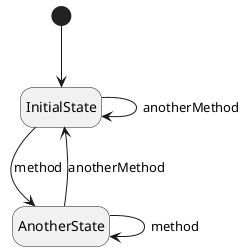 @startuml
  hide empty description
  [*] --> InitialState
  InitialState --> AnotherState : method
  InitialState --> InitialState : anotherMethod
  AnotherState --> InitialState : anotherMethod
  AnotherState --> AnotherState : method

@enduml
